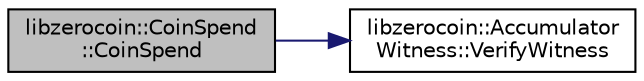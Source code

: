 digraph "libzerocoin::CoinSpend::CoinSpend"
{
 // LATEX_PDF_SIZE
  edge [fontname="Helvetica",fontsize="10",labelfontname="Helvetica",labelfontsize="10"];
  node [fontname="Helvetica",fontsize="10",shape=record];
  rankdir="LR";
  Node0 [label="libzerocoin::CoinSpend\l::CoinSpend",height=0.2,width=0.4,color="black", fillcolor="grey75", style="filled", fontcolor="black",tooltip=" "];
  Node0 -> Node1 [color="midnightblue",fontsize="10",style="solid",fontname="Helvetica"];
  Node1 [label="libzerocoin::Accumulator\lWitness::VerifyWitness",height=0.2,width=0.4,color="black", fillcolor="white", style="filled",URL="$classlibzerocoin_1_1_accumulator_witness.html#a76ce479fd510ed04d78c821cdb2a37bd",tooltip=" "];
}
